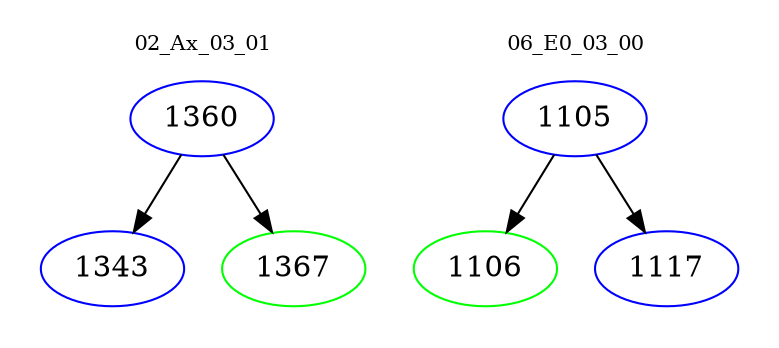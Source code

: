 digraph{
subgraph cluster_0 {
color = white
label = "02_Ax_03_01";
fontsize=10;
T0_1360 [label="1360", color="blue"]
T0_1360 -> T0_1343 [color="black"]
T0_1343 [label="1343", color="blue"]
T0_1360 -> T0_1367 [color="black"]
T0_1367 [label="1367", color="green"]
}
subgraph cluster_1 {
color = white
label = "06_E0_03_00";
fontsize=10;
T1_1105 [label="1105", color="blue"]
T1_1105 -> T1_1106 [color="black"]
T1_1106 [label="1106", color="green"]
T1_1105 -> T1_1117 [color="black"]
T1_1117 [label="1117", color="blue"]
}
}
